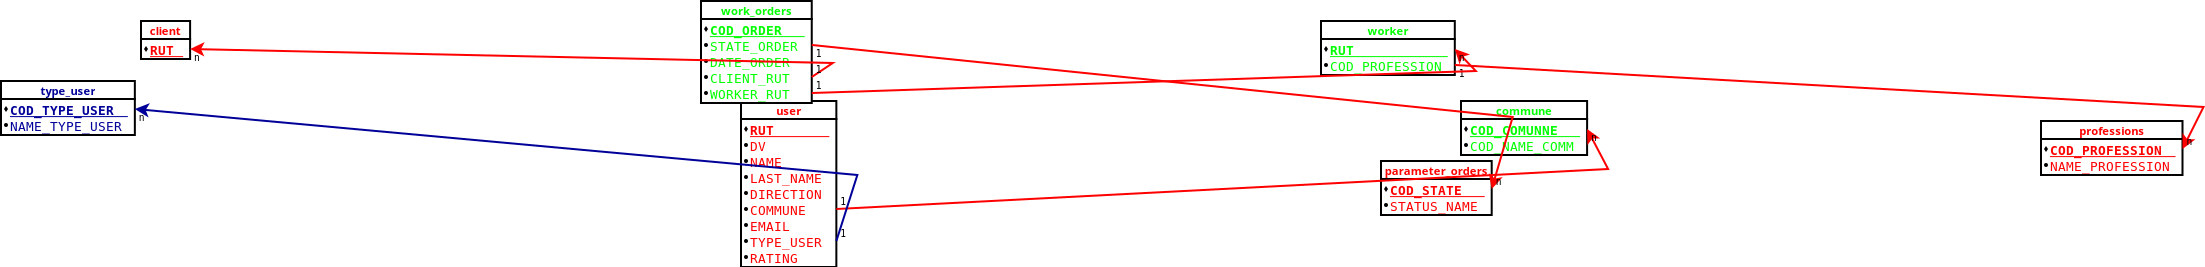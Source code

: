 <?xml version="1.0" encoding="UTF-8"?>
<dia:diagram xmlns:dia="http://www.lysator.liu.se/~alla/dia/">
   <dia:layer name="Background" visible="true" active="true">
      <dia:object type="Database - Table" version="0" id="1"><dia:attribute name="obj_pos">
                <dia:point val="19,2,30,1"/>
            </dia:attribute>
            <dia:attribute name="obj_bb">
                <dia:rectangle val="19,2,30,1;9.97,9.2"/>
            </dia:attribute>
            <dia:attribute name="meta">
                <dia:composite type="dict"/>
            </dia:attribute>
            <dia:attribute name="elem_corner">
                <dia:point val="19,2,30,1"/>
            </dia:attribute>
            <dia:attribute name="elem_width">
                <dia:real val="5.92"/>
            </dia:attribute>
            <dia:attribute name="elem_height">
                <dia:real val="3.5"/>
            </dia:attribute>
            <dia:attribute name="text_colour">
                <dia:color val="#FF0000"/>
            </dia:attribute>
            <dia:attribute name="line_colour">
                <dia:color val="#000000"/>
            </dia:attribute>
            <dia:attribute name="fill_colour">
                <dia:color val="#ffffff"/>
            </dia:attribute>
            <dia:attribute name="line_width">
                <dia:real val="0.1"/>
            </dia:attribute>
            <dia:attribute name="name">
                <dia:string>#client#</dia:string>
            </dia:attribute>
            <dia:attribute name="comment">
                <dia:string>##</dia:string>
            </dia:attribute>
            <dia:attribute name="visible_comment">
                <dia:boolean val="false"/>
            </dia:attribute>
            <dia:attribute name="tagging_comment">
                <dia:boolean val="false"/>
            </dia:attribute>
            <dia:attribute name="underline_primary_key">
                <dia:boolean val="true"/>
            </dia:attribute>
            <dia:attribute name="bold_primary_keys">
                <dia:boolean val="true"/>
            </dia:attribute>
            <dia:attribute name="normal_font">
                <dia:font family="monospace" style="0" name="Courier"/>
            </dia:attribute>
            <dia:attribute name="name_font">
                <dia:font family="sans" style="80" name="Helvetica-Bold"/>
            </dia:attribute>
            <dia:attribute name="comment_font">
                <dia:font family="sans" style="0" name="Helvetica"/>
            </dia:attribute>
            <dia:attribute name="normal_font_height">
                <dia:real val="0.8"/>
            </dia:attribute>
            <dia:attribute name="name_font_height">
                <dia:real val="0.7"/>
            </dia:attribute>
            <dia:attribute name="comment_font_height">
                <dia:real val="0.7"/>
            </dia:attribute>         <dia:attribute name="attributes"><dia:composite type="table_attribute">
                    <dia:attribute name="name">
                <dia:string>#RUT#</dia:string>
                </dia:attribute>
                <dia:attribute name="type">
                    <dia:string>##</dia:string>
                </dia:attribute>
                    <dia:attribute name="comment">
                <dia:string>##</dia:string>
                </dia:attribute><dia:attribute name="primary_key">
                    <dia:boolean val="true"/>
                </dia:attribute>
                <dia:attribute name="nullable">
                    <dia:boolean val="false"/>
                </dia:attribute>
                <dia:attribute name="unique">
                    <dia:boolean val="true"/>
                </dia:attribute>
                </dia:composite></dia:attribute>
      </dia:object>
      <dia:object type="Database - Table" version="0" id="2"><dia:attribute name="obj_pos">
                <dia:point val="85,6,3,4"/>
            </dia:attribute>
            <dia:attribute name="obj_bb">
                <dia:rectangle val="85,6,3,4;9.97,9.2"/>
            </dia:attribute>
            <dia:attribute name="meta">
                <dia:composite type="dict"/>
            </dia:attribute>
            <dia:attribute name="elem_corner">
                <dia:point val="85,6,3,4"/>
            </dia:attribute>
            <dia:attribute name="elem_width">
                <dia:real val="5.92"/>
            </dia:attribute>
            <dia:attribute name="elem_height">
                <dia:real val="3.5"/>
            </dia:attribute>
            <dia:attribute name="text_colour">
                <dia:color val="#00FF00"/>
            </dia:attribute>
            <dia:attribute name="line_colour">
                <dia:color val="#000000"/>
            </dia:attribute>
            <dia:attribute name="fill_colour">
                <dia:color val="#ffffff"/>
            </dia:attribute>
            <dia:attribute name="line_width">
                <dia:real val="0.1"/>
            </dia:attribute>
            <dia:attribute name="name">
                <dia:string>#commune#</dia:string>
            </dia:attribute>
            <dia:attribute name="comment">
                <dia:string>##</dia:string>
            </dia:attribute>
            <dia:attribute name="visible_comment">
                <dia:boolean val="false"/>
            </dia:attribute>
            <dia:attribute name="tagging_comment">
                <dia:boolean val="false"/>
            </dia:attribute>
            <dia:attribute name="underline_primary_key">
                <dia:boolean val="true"/>
            </dia:attribute>
            <dia:attribute name="bold_primary_keys">
                <dia:boolean val="true"/>
            </dia:attribute>
            <dia:attribute name="normal_font">
                <dia:font family="monospace" style="0" name="Courier"/>
            </dia:attribute>
            <dia:attribute name="name_font">
                <dia:font family="sans" style="80" name="Helvetica-Bold"/>
            </dia:attribute>
            <dia:attribute name="comment_font">
                <dia:font family="sans" style="0" name="Helvetica"/>
            </dia:attribute>
            <dia:attribute name="normal_font_height">
                <dia:real val="0.8"/>
            </dia:attribute>
            <dia:attribute name="name_font_height">
                <dia:real val="0.7"/>
            </dia:attribute>
            <dia:attribute name="comment_font_height">
                <dia:real val="0.7"/>
            </dia:attribute>         <dia:attribute name="attributes"><dia:composite type="table_attribute">
                    <dia:attribute name="name">
                <dia:string>#COD_COMUNNE#</dia:string>
                </dia:attribute>
                <dia:attribute name="type">
                    <dia:string>##</dia:string>
                </dia:attribute>
                    <dia:attribute name="comment">
                <dia:string>##</dia:string>
                </dia:attribute><dia:attribute name="primary_key">
                    <dia:boolean val="true"/>
                </dia:attribute>
                <dia:attribute name="nullable">
                    <dia:boolean val="false"/>
                </dia:attribute>
                <dia:attribute name="unique">
                    <dia:boolean val="true"/>
                </dia:attribute>
                </dia:composite><dia:composite type="table_attribute">
                    <dia:attribute name="name">
                <dia:string>#COD_NAME_COMM#</dia:string>
                </dia:attribute>
                <dia:attribute name="type">
                    <dia:string>##</dia:string>
                </dia:attribute>
                    <dia:attribute name="comment">
                <dia:string>##</dia:string>
                </dia:attribute><dia:attribute name="primary_key">
                    <dia:boolean val="false"/>
                </dia:attribute>
                <dia:attribute name="nullable">
                    <dia:boolean val="false"/>
                </dia:attribute>
                <dia:attribute name="unique">
                    <dia:boolean val="false"/>
                </dia:attribute>
                </dia:composite></dia:attribute>
      </dia:object>
      <dia:object type="Database - Table" version="0" id="3"><dia:attribute name="obj_pos">
                <dia:point val="81,9,63"/>
            </dia:attribute>
            <dia:attribute name="obj_bb">
                <dia:rectangle val="81,9,63;9.97,9.2"/>
            </dia:attribute>
            <dia:attribute name="meta">
                <dia:composite type="dict"/>
            </dia:attribute>
            <dia:attribute name="elem_corner">
                <dia:point val="81,9,63"/>
            </dia:attribute>
            <dia:attribute name="elem_width">
                <dia:real val="5.92"/>
            </dia:attribute>
            <dia:attribute name="elem_height">
                <dia:real val="3.5"/>
            </dia:attribute>
            <dia:attribute name="text_colour">
                <dia:color val="#FF0000"/>
            </dia:attribute>
            <dia:attribute name="line_colour">
                <dia:color val="#000000"/>
            </dia:attribute>
            <dia:attribute name="fill_colour">
                <dia:color val="#ffffff"/>
            </dia:attribute>
            <dia:attribute name="line_width">
                <dia:real val="0.1"/>
            </dia:attribute>
            <dia:attribute name="name">
                <dia:string>#parameter_orders#</dia:string>
            </dia:attribute>
            <dia:attribute name="comment">
                <dia:string>##</dia:string>
            </dia:attribute>
            <dia:attribute name="visible_comment">
                <dia:boolean val="false"/>
            </dia:attribute>
            <dia:attribute name="tagging_comment">
                <dia:boolean val="false"/>
            </dia:attribute>
            <dia:attribute name="underline_primary_key">
                <dia:boolean val="true"/>
            </dia:attribute>
            <dia:attribute name="bold_primary_keys">
                <dia:boolean val="true"/>
            </dia:attribute>
            <dia:attribute name="normal_font">
                <dia:font family="monospace" style="0" name="Courier"/>
            </dia:attribute>
            <dia:attribute name="name_font">
                <dia:font family="sans" style="80" name="Helvetica-Bold"/>
            </dia:attribute>
            <dia:attribute name="comment_font">
                <dia:font family="sans" style="0" name="Helvetica"/>
            </dia:attribute>
            <dia:attribute name="normal_font_height">
                <dia:real val="0.8"/>
            </dia:attribute>
            <dia:attribute name="name_font_height">
                <dia:real val="0.7"/>
            </dia:attribute>
            <dia:attribute name="comment_font_height">
                <dia:real val="0.7"/>
            </dia:attribute>         <dia:attribute name="attributes"><dia:composite type="table_attribute">
                    <dia:attribute name="name">
                <dia:string>#COD_STATE#</dia:string>
                </dia:attribute>
                <dia:attribute name="type">
                    <dia:string>##</dia:string>
                </dia:attribute>
                    <dia:attribute name="comment">
                <dia:string>##</dia:string>
                </dia:attribute><dia:attribute name="primary_key">
                    <dia:boolean val="true"/>
                </dia:attribute>
                <dia:attribute name="nullable">
                    <dia:boolean val="false"/>
                </dia:attribute>
                <dia:attribute name="unique">
                    <dia:boolean val="true"/>
                </dia:attribute>
                </dia:composite><dia:composite type="table_attribute">
                    <dia:attribute name="name">
                <dia:string>#STATUS_NAME#</dia:string>
                </dia:attribute>
                <dia:attribute name="type">
                    <dia:string>##</dia:string>
                </dia:attribute>
                    <dia:attribute name="comment">
                <dia:string>##</dia:string>
                </dia:attribute><dia:attribute name="primary_key">
                    <dia:boolean val="false"/>
                </dia:attribute>
                <dia:attribute name="nullable">
                    <dia:boolean val="false"/>
                </dia:attribute>
                <dia:attribute name="unique">
                    <dia:boolean val="false"/>
                </dia:attribute>
                </dia:composite></dia:attribute>
      </dia:object>
      <dia:object type="Database - Table" version="0" id="4"><dia:attribute name="obj_pos">
                <dia:point val="114,7,29,2"/>
            </dia:attribute>
            <dia:attribute name="obj_bb">
                <dia:rectangle val="114,7,29,2;9.97,9.2"/>
            </dia:attribute>
            <dia:attribute name="meta">
                <dia:composite type="dict"/>
            </dia:attribute>
            <dia:attribute name="elem_corner">
                <dia:point val="114,7,29,2"/>
            </dia:attribute>
            <dia:attribute name="elem_width">
                <dia:real val="5.92"/>
            </dia:attribute>
            <dia:attribute name="elem_height">
                <dia:real val="3.5"/>
            </dia:attribute>
            <dia:attribute name="text_colour">
                <dia:color val="#FF0000"/>
            </dia:attribute>
            <dia:attribute name="line_colour">
                <dia:color val="#000000"/>
            </dia:attribute>
            <dia:attribute name="fill_colour">
                <dia:color val="#ffffff"/>
            </dia:attribute>
            <dia:attribute name="line_width">
                <dia:real val="0.1"/>
            </dia:attribute>
            <dia:attribute name="name">
                <dia:string>#professions#</dia:string>
            </dia:attribute>
            <dia:attribute name="comment">
                <dia:string>##</dia:string>
            </dia:attribute>
            <dia:attribute name="visible_comment">
                <dia:boolean val="false"/>
            </dia:attribute>
            <dia:attribute name="tagging_comment">
                <dia:boolean val="false"/>
            </dia:attribute>
            <dia:attribute name="underline_primary_key">
                <dia:boolean val="true"/>
            </dia:attribute>
            <dia:attribute name="bold_primary_keys">
                <dia:boolean val="true"/>
            </dia:attribute>
            <dia:attribute name="normal_font">
                <dia:font family="monospace" style="0" name="Courier"/>
            </dia:attribute>
            <dia:attribute name="name_font">
                <dia:font family="sans" style="80" name="Helvetica-Bold"/>
            </dia:attribute>
            <dia:attribute name="comment_font">
                <dia:font family="sans" style="0" name="Helvetica"/>
            </dia:attribute>
            <dia:attribute name="normal_font_height">
                <dia:real val="0.8"/>
            </dia:attribute>
            <dia:attribute name="name_font_height">
                <dia:real val="0.7"/>
            </dia:attribute>
            <dia:attribute name="comment_font_height">
                <dia:real val="0.7"/>
            </dia:attribute>         <dia:attribute name="attributes"><dia:composite type="table_attribute">
                    <dia:attribute name="name">
                <dia:string>#COD_PROFESSION#</dia:string>
                </dia:attribute>
                <dia:attribute name="type">
                    <dia:string>##</dia:string>
                </dia:attribute>
                    <dia:attribute name="comment">
                <dia:string>##</dia:string>
                </dia:attribute><dia:attribute name="primary_key">
                    <dia:boolean val="true"/>
                </dia:attribute>
                <dia:attribute name="nullable">
                    <dia:boolean val="false"/>
                </dia:attribute>
                <dia:attribute name="unique">
                    <dia:boolean val="true"/>
                </dia:attribute>
                </dia:composite><dia:composite type="table_attribute">
                    <dia:attribute name="name">
                <dia:string>#NAME_PROFESSION#</dia:string>
                </dia:attribute>
                <dia:attribute name="type">
                    <dia:string>##</dia:string>
                </dia:attribute>
                    <dia:attribute name="comment">
                <dia:string>##</dia:string>
                </dia:attribute><dia:attribute name="primary_key">
                    <dia:boolean val="false"/>
                </dia:attribute>
                <dia:attribute name="nullable">
                    <dia:boolean val="false"/>
                </dia:attribute>
                <dia:attribute name="unique">
                    <dia:boolean val="false"/>
                </dia:attribute>
                </dia:composite></dia:attribute>
      </dia:object>
      <dia:object type="Database - Table" version="0" id="5"><dia:attribute name="obj_pos">
                <dia:point val="12,5,3,2"/>
            </dia:attribute>
            <dia:attribute name="obj_bb">
                <dia:rectangle val="12,5,3,2;9.97,9.2"/>
            </dia:attribute>
            <dia:attribute name="meta">
                <dia:composite type="dict"/>
            </dia:attribute>
            <dia:attribute name="elem_corner">
                <dia:point val="12,5,3,2"/>
            </dia:attribute>
            <dia:attribute name="elem_width">
                <dia:real val="5.92"/>
            </dia:attribute>
            <dia:attribute name="elem_height">
                <dia:real val="3.5"/>
            </dia:attribute>
            <dia:attribute name="text_colour">
                <dia:color val="#000099"/>
            </dia:attribute>
            <dia:attribute name="line_colour">
                <dia:color val="#000000"/>
            </dia:attribute>
            <dia:attribute name="fill_colour">
                <dia:color val="#ffffff"/>
            </dia:attribute>
            <dia:attribute name="line_width">
                <dia:real val="0.1"/>
            </dia:attribute>
            <dia:attribute name="name">
                <dia:string>#type_user#</dia:string>
            </dia:attribute>
            <dia:attribute name="comment">
                <dia:string>##</dia:string>
            </dia:attribute>
            <dia:attribute name="visible_comment">
                <dia:boolean val="false"/>
            </dia:attribute>
            <dia:attribute name="tagging_comment">
                <dia:boolean val="false"/>
            </dia:attribute>
            <dia:attribute name="underline_primary_key">
                <dia:boolean val="true"/>
            </dia:attribute>
            <dia:attribute name="bold_primary_keys">
                <dia:boolean val="true"/>
            </dia:attribute>
            <dia:attribute name="normal_font">
                <dia:font family="monospace" style="0" name="Courier"/>
            </dia:attribute>
            <dia:attribute name="name_font">
                <dia:font family="sans" style="80" name="Helvetica-Bold"/>
            </dia:attribute>
            <dia:attribute name="comment_font">
                <dia:font family="sans" style="0" name="Helvetica"/>
            </dia:attribute>
            <dia:attribute name="normal_font_height">
                <dia:real val="0.8"/>
            </dia:attribute>
            <dia:attribute name="name_font_height">
                <dia:real val="0.7"/>
            </dia:attribute>
            <dia:attribute name="comment_font_height">
                <dia:real val="0.7"/>
            </dia:attribute>         <dia:attribute name="attributes"><dia:composite type="table_attribute">
                    <dia:attribute name="name">
                <dia:string>#COD_TYPE_USER#</dia:string>
                </dia:attribute>
                <dia:attribute name="type">
                    <dia:string>##</dia:string>
                </dia:attribute>
                    <dia:attribute name="comment">
                <dia:string>##</dia:string>
                </dia:attribute><dia:attribute name="primary_key">
                    <dia:boolean val="true"/>
                </dia:attribute>
                <dia:attribute name="nullable">
                    <dia:boolean val="false"/>
                </dia:attribute>
                <dia:attribute name="unique">
                    <dia:boolean val="true"/>
                </dia:attribute>
                </dia:composite><dia:composite type="table_attribute">
                    <dia:attribute name="name">
                <dia:string>#NAME_TYPE_USER#</dia:string>
                </dia:attribute>
                <dia:attribute name="type">
                    <dia:string>##</dia:string>
                </dia:attribute>
                    <dia:attribute name="comment">
                <dia:string>##</dia:string>
                </dia:attribute><dia:attribute name="primary_key">
                    <dia:boolean val="false"/>
                </dia:attribute>
                <dia:attribute name="nullable">
                    <dia:boolean val="false"/>
                </dia:attribute>
                <dia:attribute name="unique">
                    <dia:boolean val="false"/>
                </dia:attribute>
                </dia:composite></dia:attribute>
      </dia:object>
      <dia:object type="Database - Table" version="0" id="6"><dia:attribute name="obj_pos">
                <dia:point val="49,6,3,1"/>
            </dia:attribute>
            <dia:attribute name="obj_bb">
                <dia:rectangle val="49,6,3,1;9.97,9.2"/>
            </dia:attribute>
            <dia:attribute name="meta">
                <dia:composite type="dict"/>
            </dia:attribute>
            <dia:attribute name="elem_corner">
                <dia:point val="49,6,3,1"/>
            </dia:attribute>
            <dia:attribute name="elem_width">
                <dia:real val="5.92"/>
            </dia:attribute>
            <dia:attribute name="elem_height">
                <dia:real val="3.5"/>
            </dia:attribute>
            <dia:attribute name="text_colour">
                <dia:color val="#FF0000"/>
            </dia:attribute>
            <dia:attribute name="line_colour">
                <dia:color val="#000000"/>
            </dia:attribute>
            <dia:attribute name="fill_colour">
                <dia:color val="#ffffff"/>
            </dia:attribute>
            <dia:attribute name="line_width">
                <dia:real val="0.1"/>
            </dia:attribute>
            <dia:attribute name="name">
                <dia:string>#user#</dia:string>
            </dia:attribute>
            <dia:attribute name="comment">
                <dia:string>##</dia:string>
            </dia:attribute>
            <dia:attribute name="visible_comment">
                <dia:boolean val="false"/>
            </dia:attribute>
            <dia:attribute name="tagging_comment">
                <dia:boolean val="false"/>
            </dia:attribute>
            <dia:attribute name="underline_primary_key">
                <dia:boolean val="true"/>
            </dia:attribute>
            <dia:attribute name="bold_primary_keys">
                <dia:boolean val="true"/>
            </dia:attribute>
            <dia:attribute name="normal_font">
                <dia:font family="monospace" style="0" name="Courier"/>
            </dia:attribute>
            <dia:attribute name="name_font">
                <dia:font family="sans" style="80" name="Helvetica-Bold"/>
            </dia:attribute>
            <dia:attribute name="comment_font">
                <dia:font family="sans" style="0" name="Helvetica"/>
            </dia:attribute>
            <dia:attribute name="normal_font_height">
                <dia:real val="0.8"/>
            </dia:attribute>
            <dia:attribute name="name_font_height">
                <dia:real val="0.7"/>
            </dia:attribute>
            <dia:attribute name="comment_font_height">
                <dia:real val="0.7"/>
            </dia:attribute>         <dia:attribute name="attributes"><dia:composite type="table_attribute">
                    <dia:attribute name="name">
                <dia:string>#RUT#</dia:string>
                </dia:attribute>
                <dia:attribute name="type">
                    <dia:string>##</dia:string>
                </dia:attribute>
                    <dia:attribute name="comment">
                <dia:string>##</dia:string>
                </dia:attribute><dia:attribute name="primary_key">
                    <dia:boolean val="true"/>
                </dia:attribute>
                <dia:attribute name="nullable">
                    <dia:boolean val="false"/>
                </dia:attribute>
                <dia:attribute name="unique">
                    <dia:boolean val="true"/>
                </dia:attribute>
                </dia:composite><dia:composite type="table_attribute">
                    <dia:attribute name="name">
                <dia:string>#DV#</dia:string>
                </dia:attribute>
                <dia:attribute name="type">
                    <dia:string>##</dia:string>
                </dia:attribute>
                    <dia:attribute name="comment">
                <dia:string>##</dia:string>
                </dia:attribute><dia:attribute name="primary_key">
                    <dia:boolean val="false"/>
                </dia:attribute>
                <dia:attribute name="nullable">
                    <dia:boolean val="false"/>
                </dia:attribute>
                <dia:attribute name="unique">
                    <dia:boolean val="false"/>
                </dia:attribute>
                </dia:composite><dia:composite type="table_attribute">
                    <dia:attribute name="name">
                <dia:string>#NAME#</dia:string>
                </dia:attribute>
                <dia:attribute name="type">
                    <dia:string>##</dia:string>
                </dia:attribute>
                    <dia:attribute name="comment">
                <dia:string>##</dia:string>
                </dia:attribute><dia:attribute name="primary_key">
                    <dia:boolean val="false"/>
                </dia:attribute>
                <dia:attribute name="nullable">
                    <dia:boolean val="false"/>
                </dia:attribute>
                <dia:attribute name="unique">
                    <dia:boolean val="false"/>
                </dia:attribute>
                </dia:composite><dia:composite type="table_attribute">
                    <dia:attribute name="name">
                <dia:string>#LAST_NAME#</dia:string>
                </dia:attribute>
                <dia:attribute name="type">
                    <dia:string>##</dia:string>
                </dia:attribute>
                    <dia:attribute name="comment">
                <dia:string>##</dia:string>
                </dia:attribute><dia:attribute name="primary_key">
                    <dia:boolean val="false"/>
                </dia:attribute>
                <dia:attribute name="nullable">
                    <dia:boolean val="false"/>
                </dia:attribute>
                <dia:attribute name="unique">
                    <dia:boolean val="false"/>
                </dia:attribute>
                </dia:composite><dia:composite type="table_attribute">
                    <dia:attribute name="name">
                <dia:string>#DIRECTION#</dia:string>
                </dia:attribute>
                <dia:attribute name="type">
                    <dia:string>##</dia:string>
                </dia:attribute>
                    <dia:attribute name="comment">
                <dia:string>##</dia:string>
                </dia:attribute><dia:attribute name="primary_key">
                    <dia:boolean val="false"/>
                </dia:attribute>
                <dia:attribute name="nullable">
                    <dia:boolean val="false"/>
                </dia:attribute>
                <dia:attribute name="unique">
                    <dia:boolean val="false"/>
                </dia:attribute>
                </dia:composite><dia:composite type="table_attribute">
                    <dia:attribute name="name">
                <dia:string>#COMMUNE#</dia:string>
                </dia:attribute>
                <dia:attribute name="type">
                    <dia:string>##</dia:string>
                </dia:attribute>
                    <dia:attribute name="comment">
                <dia:string>##</dia:string>
                </dia:attribute><dia:attribute name="primary_key">
                    <dia:boolean val="false"/>
                </dia:attribute>
                <dia:attribute name="nullable">
                    <dia:boolean val="false"/>
                </dia:attribute>
                <dia:attribute name="unique">
                    <dia:boolean val="false"/>
                </dia:attribute>
                </dia:composite><dia:composite type="table_attribute">
                    <dia:attribute name="name">
                <dia:string>#EMAIL#</dia:string>
                </dia:attribute>
                <dia:attribute name="type">
                    <dia:string>##</dia:string>
                </dia:attribute>
                    <dia:attribute name="comment">
                <dia:string>##</dia:string>
                </dia:attribute><dia:attribute name="primary_key">
                    <dia:boolean val="false"/>
                </dia:attribute>
                <dia:attribute name="nullable">
                    <dia:boolean val="false"/>
                </dia:attribute>
                <dia:attribute name="unique">
                    <dia:boolean val="false"/>
                </dia:attribute>
                </dia:composite><dia:composite type="table_attribute">
                    <dia:attribute name="name">
                <dia:string>#TYPE_USER#</dia:string>
                </dia:attribute>
                <dia:attribute name="type">
                    <dia:string>##</dia:string>
                </dia:attribute>
                    <dia:attribute name="comment">
                <dia:string>##</dia:string>
                </dia:attribute><dia:attribute name="primary_key">
                    <dia:boolean val="false"/>
                </dia:attribute>
                <dia:attribute name="nullable">
                    <dia:boolean val="false"/>
                </dia:attribute>
                <dia:attribute name="unique">
                    <dia:boolean val="false"/>
                </dia:attribute>
                </dia:composite><dia:composite type="table_attribute">
                    <dia:attribute name="name">
                <dia:string>#RATING#</dia:string>
                </dia:attribute>
                <dia:attribute name="type">
                    <dia:string>##</dia:string>
                </dia:attribute>
                    <dia:attribute name="comment">
                <dia:string>##</dia:string>
                </dia:attribute><dia:attribute name="primary_key">
                    <dia:boolean val="false"/>
                </dia:attribute>
                <dia:attribute name="nullable">
                    <dia:boolean val="false"/>
                </dia:attribute>
                <dia:attribute name="unique">
                    <dia:boolean val="false"/>
                </dia:attribute>
                </dia:composite></dia:attribute>
      </dia:object>
      <dia:object type="Database - Table" version="0" id="7"><dia:attribute name="obj_pos">
                <dia:point val="78,2,29"/>
            </dia:attribute>
            <dia:attribute name="obj_bb">
                <dia:rectangle val="78,2,29;9.97,9.2"/>
            </dia:attribute>
            <dia:attribute name="meta">
                <dia:composite type="dict"/>
            </dia:attribute>
            <dia:attribute name="elem_corner">
                <dia:point val="78,2,29"/>
            </dia:attribute>
            <dia:attribute name="elem_width">
                <dia:real val="5.92"/>
            </dia:attribute>
            <dia:attribute name="elem_height">
                <dia:real val="3.5"/>
            </dia:attribute>
            <dia:attribute name="text_colour">
                <dia:color val="#00FF00"/>
            </dia:attribute>
            <dia:attribute name="line_colour">
                <dia:color val="#000000"/>
            </dia:attribute>
            <dia:attribute name="fill_colour">
                <dia:color val="#ffffff"/>
            </dia:attribute>
            <dia:attribute name="line_width">
                <dia:real val="0.1"/>
            </dia:attribute>
            <dia:attribute name="name">
                <dia:string>#worker#</dia:string>
            </dia:attribute>
            <dia:attribute name="comment">
                <dia:string>##</dia:string>
            </dia:attribute>
            <dia:attribute name="visible_comment">
                <dia:boolean val="false"/>
            </dia:attribute>
            <dia:attribute name="tagging_comment">
                <dia:boolean val="false"/>
            </dia:attribute>
            <dia:attribute name="underline_primary_key">
                <dia:boolean val="true"/>
            </dia:attribute>
            <dia:attribute name="bold_primary_keys">
                <dia:boolean val="true"/>
            </dia:attribute>
            <dia:attribute name="normal_font">
                <dia:font family="monospace" style="0" name="Courier"/>
            </dia:attribute>
            <dia:attribute name="name_font">
                <dia:font family="sans" style="80" name="Helvetica-Bold"/>
            </dia:attribute>
            <dia:attribute name="comment_font">
                <dia:font family="sans" style="0" name="Helvetica"/>
            </dia:attribute>
            <dia:attribute name="normal_font_height">
                <dia:real val="0.8"/>
            </dia:attribute>
            <dia:attribute name="name_font_height">
                <dia:real val="0.7"/>
            </dia:attribute>
            <dia:attribute name="comment_font_height">
                <dia:real val="0.7"/>
            </dia:attribute>         <dia:attribute name="attributes"><dia:composite type="table_attribute">
                    <dia:attribute name="name">
                <dia:string>#RUT#</dia:string>
                </dia:attribute>
                <dia:attribute name="type">
                    <dia:string>##</dia:string>
                </dia:attribute>
                    <dia:attribute name="comment">
                <dia:string>##</dia:string>
                </dia:attribute><dia:attribute name="primary_key">
                    <dia:boolean val="true"/>
                </dia:attribute>
                <dia:attribute name="nullable">
                    <dia:boolean val="false"/>
                </dia:attribute>
                <dia:attribute name="unique">
                    <dia:boolean val="true"/>
                </dia:attribute>
                </dia:composite><dia:composite type="table_attribute">
                    <dia:attribute name="name">
                <dia:string>#COD_PROFESSION#</dia:string>
                </dia:attribute>
                <dia:attribute name="type">
                    <dia:string>##</dia:string>
                </dia:attribute>
                    <dia:attribute name="comment">
                <dia:string>##</dia:string>
                </dia:attribute><dia:attribute name="primary_key">
                    <dia:boolean val="false"/>
                </dia:attribute>
                <dia:attribute name="nullable">
                    <dia:boolean val="false"/>
                </dia:attribute>
                <dia:attribute name="unique">
                    <dia:boolean val="false"/>
                </dia:attribute>
                </dia:composite></dia:attribute>
      </dia:object>
      <dia:object type="Database - Table" version="0" id="8"><dia:attribute name="obj_pos">
                <dia:point val="47,1,44,6"/>
            </dia:attribute>
            <dia:attribute name="obj_bb">
                <dia:rectangle val="47,1,44,6;9.97,9.2"/>
            </dia:attribute>
            <dia:attribute name="meta">
                <dia:composite type="dict"/>
            </dia:attribute>
            <dia:attribute name="elem_corner">
                <dia:point val="47,1,44,6"/>
            </dia:attribute>
            <dia:attribute name="elem_width">
                <dia:real val="5.92"/>
            </dia:attribute>
            <dia:attribute name="elem_height">
                <dia:real val="3.5"/>
            </dia:attribute>
            <dia:attribute name="text_colour">
                <dia:color val="#00FF00"/>
            </dia:attribute>
            <dia:attribute name="line_colour">
                <dia:color val="#000000"/>
            </dia:attribute>
            <dia:attribute name="fill_colour">
                <dia:color val="#ffffff"/>
            </dia:attribute>
            <dia:attribute name="line_width">
                <dia:real val="0.1"/>
            </dia:attribute>
            <dia:attribute name="name">
                <dia:string>#work_orders#</dia:string>
            </dia:attribute>
            <dia:attribute name="comment">
                <dia:string>##</dia:string>
            </dia:attribute>
            <dia:attribute name="visible_comment">
                <dia:boolean val="false"/>
            </dia:attribute>
            <dia:attribute name="tagging_comment">
                <dia:boolean val="false"/>
            </dia:attribute>
            <dia:attribute name="underline_primary_key">
                <dia:boolean val="true"/>
            </dia:attribute>
            <dia:attribute name="bold_primary_keys">
                <dia:boolean val="true"/>
            </dia:attribute>
            <dia:attribute name="normal_font">
                <dia:font family="monospace" style="0" name="Courier"/>
            </dia:attribute>
            <dia:attribute name="name_font">
                <dia:font family="sans" style="80" name="Helvetica-Bold"/>
            </dia:attribute>
            <dia:attribute name="comment_font">
                <dia:font family="sans" style="0" name="Helvetica"/>
            </dia:attribute>
            <dia:attribute name="normal_font_height">
                <dia:real val="0.8"/>
            </dia:attribute>
            <dia:attribute name="name_font_height">
                <dia:real val="0.7"/>
            </dia:attribute>
            <dia:attribute name="comment_font_height">
                <dia:real val="0.7"/>
            </dia:attribute>         <dia:attribute name="attributes"><dia:composite type="table_attribute">
                    <dia:attribute name="name">
                <dia:string>#COD_ORDER#</dia:string>
                </dia:attribute>
                <dia:attribute name="type">
                    <dia:string>##</dia:string>
                </dia:attribute>
                    <dia:attribute name="comment">
                <dia:string>##</dia:string>
                </dia:attribute><dia:attribute name="primary_key">
                    <dia:boolean val="true"/>
                </dia:attribute>
                <dia:attribute name="nullable">
                    <dia:boolean val="false"/>
                </dia:attribute>
                <dia:attribute name="unique">
                    <dia:boolean val="true"/>
                </dia:attribute>
                </dia:composite><dia:composite type="table_attribute">
                    <dia:attribute name="name">
                <dia:string>#STATE_ORDER#</dia:string>
                </dia:attribute>
                <dia:attribute name="type">
                    <dia:string>##</dia:string>
                </dia:attribute>
                    <dia:attribute name="comment">
                <dia:string>##</dia:string>
                </dia:attribute><dia:attribute name="primary_key">
                    <dia:boolean val="false"/>
                </dia:attribute>
                <dia:attribute name="nullable">
                    <dia:boolean val="false"/>
                </dia:attribute>
                <dia:attribute name="unique">
                    <dia:boolean val="false"/>
                </dia:attribute>
                </dia:composite><dia:composite type="table_attribute">
                    <dia:attribute name="name">
                <dia:string>#DATE_ORDER#</dia:string>
                </dia:attribute>
                <dia:attribute name="type">
                    <dia:string>##</dia:string>
                </dia:attribute>
                    <dia:attribute name="comment">
                <dia:string>##</dia:string>
                </dia:attribute><dia:attribute name="primary_key">
                    <dia:boolean val="false"/>
                </dia:attribute>
                <dia:attribute name="nullable">
                    <dia:boolean val="false"/>
                </dia:attribute>
                <dia:attribute name="unique">
                    <dia:boolean val="false"/>
                </dia:attribute>
                </dia:composite><dia:composite type="table_attribute">
                    <dia:attribute name="name">
                <dia:string>#CLIENT_RUT#</dia:string>
                </dia:attribute>
                <dia:attribute name="type">
                    <dia:string>##</dia:string>
                </dia:attribute>
                    <dia:attribute name="comment">
                <dia:string>##</dia:string>
                </dia:attribute><dia:attribute name="primary_key">
                    <dia:boolean val="false"/>
                </dia:attribute>
                <dia:attribute name="nullable">
                    <dia:boolean val="false"/>
                </dia:attribute>
                <dia:attribute name="unique">
                    <dia:boolean val="false"/>
                </dia:attribute>
                </dia:composite><dia:composite type="table_attribute">
                    <dia:attribute name="name">
                <dia:string>#WORKER_RUT#</dia:string>
                </dia:attribute>
                <dia:attribute name="type">
                    <dia:string>##</dia:string>
                </dia:attribute>
                    <dia:attribute name="comment">
                <dia:string>##</dia:string>
                </dia:attribute><dia:attribute name="primary_key">
                    <dia:boolean val="false"/>
                </dia:attribute>
                <dia:attribute name="nullable">
                    <dia:boolean val="false"/>
                </dia:attribute>
                <dia:attribute name="unique">
                    <dia:boolean val="false"/>
                </dia:attribute>
                </dia:composite></dia:attribute>
      </dia:object>
<dia:object type="Database - Reference" version="0" id="10">
            <dia:attribute name="obj_pos">
                <dia:point val="3.27,18.92"/>
            </dia:attribute>
            <dia:attribute name="obj_bb">
                <dia:rectangle val="2.27,8.717;17.768,18.92"/>
            </dia:attribute>
            <dia:attribute name="meta">
                <dia:composite type="dict"/>
            </dia:attribute>
            <dia:attribute name="orth_points">
                <dia:point val="3.27,18.92"/>
                <dia:point val="2.27,18.92"/>
                <dia:point val="2.27,14.129"/>
                <dia:point val="17.768,14.129"/>
                <dia:point val="17.768,9.338"/>
                <dia:point val="16.768,9.338"/>
            </dia:attribute>
            <dia:attribute name="orth_orient">
                <dia:enum val="0"/>
                <dia:enum val="1"/>
                <dia:enum val="0"/>
                <dia:enum val="1"/>
                <dia:enum val="0"/>
            </dia:attribute>
            <dia:attribute name="orth_autoroute">
                <dia:boolean val="true"/>
            </dia:attribute>
            <dia:attribute name="text_colour">
                <dia:color val="#000000"/>
            </dia:attribute>
            <dia:attribute name="line_colour">
                <dia:color val="#FF0000"/>
            </dia:attribute>
            <dia:attribute name="line_width">
                <dia:real val="0.1"/>
            </dia:attribute>
            <dia:attribute name="line_style">
                <dia:enum val="0"/>
                <dia:real val="1"/>
            </dia:attribute>
            <dia:attribute name="corner_radius">
                <dia:real val="0"/>
            </dia:attribute>
            <dia:attribute name="end_arrow">
                <dia:enum val="22"/>
            </dia:attribute>
            <dia:attribute name="end_arrow_length">
                <dia:real val="0.5"/>
            </dia:attribute>
            <dia:attribute name="end_arrow_width">
                <dia:real val="0.5"/>
            </dia:attribute>
            <dia:attribute name="start_point_desc">
                <dia:string>#1#</dia:string>
            </dia:attribute>
            <dia:attribute name="end_point_desc">
                <dia:string>#n#</dia:string>
            </dia:attribute>
            <dia:attribute name="normal_font">
                <dia:font family="monospace" style="0" name="Courier"/>
            </dia:attribute>
            <dia:attribute name="normal_font_height">
                <dia:real val="0.6"/>
            </dia:attribute>
            <dia:connections>
                <dia:connection handle="0" to="6" connection="23"/>
                <dia:connection handle="1" to="2" connection="13"/>
            </dia:connections>
            </dia:object><dia:object type="Database - Reference" version="0" id="11">
            <dia:attribute name="obj_pos">
                <dia:point val="3.27,18.92"/>
            </dia:attribute>
            <dia:attribute name="obj_bb">
                <dia:rectangle val="2.27,8.717;17.768,18.92"/>
            </dia:attribute>
            <dia:attribute name="meta">
                <dia:composite type="dict"/>
            </dia:attribute>
            <dia:attribute name="orth_points">
                <dia:point val="3.27,18.92"/>
                <dia:point val="2.27,18.92"/>
                <dia:point val="2.27,14.129"/>
                <dia:point val="17.768,14.129"/>
                <dia:point val="17.768,9.338"/>
                <dia:point val="16.768,9.338"/>
            </dia:attribute>
            <dia:attribute name="orth_orient">
                <dia:enum val="0"/>
                <dia:enum val="1"/>
                <dia:enum val="0"/>
                <dia:enum val="1"/>
                <dia:enum val="0"/>
            </dia:attribute>
            <dia:attribute name="orth_autoroute">
                <dia:boolean val="true"/>
            </dia:attribute>
            <dia:attribute name="text_colour">
                <dia:color val="#000000"/>
            </dia:attribute>
            <dia:attribute name="line_colour">
                <dia:color val="#000099"/>
            </dia:attribute>
            <dia:attribute name="line_width">
                <dia:real val="0.1"/>
            </dia:attribute>
            <dia:attribute name="line_style">
                <dia:enum val="0"/>
                <dia:real val="1"/>
            </dia:attribute>
            <dia:attribute name="corner_radius">
                <dia:real val="0"/>
            </dia:attribute>
            <dia:attribute name="end_arrow">
                <dia:enum val="22"/>
            </dia:attribute>
            <dia:attribute name="end_arrow_length">
                <dia:real val="0.5"/>
            </dia:attribute>
            <dia:attribute name="end_arrow_width">
                <dia:real val="0.5"/>
            </dia:attribute>
            <dia:attribute name="start_point_desc">
                <dia:string>#1#</dia:string>
            </dia:attribute>
            <dia:attribute name="end_point_desc">
                <dia:string>#n#</dia:string>
            </dia:attribute>
            <dia:attribute name="normal_font">
                <dia:font family="monospace" style="0" name="Courier"/>
            </dia:attribute>
            <dia:attribute name="normal_font_height">
                <dia:real val="0.6"/>
            </dia:attribute>
            <dia:connections>
                <dia:connection handle="0" to="6" connection="27"/>
                <dia:connection handle="1" to="5" connection="13"/>
            </dia:connections>
            </dia:object><dia:object type="Database - Reference" version="0" id="12">
            <dia:attribute name="obj_pos">
                <dia:point val="3.27,18.92"/>
            </dia:attribute>
            <dia:attribute name="obj_bb">
                <dia:rectangle val="2.27,8.717;17.768,18.92"/>
            </dia:attribute>
            <dia:attribute name="meta">
                <dia:composite type="dict"/>
            </dia:attribute>
            <dia:attribute name="orth_points">
                <dia:point val="3.27,18.92"/>
                <dia:point val="2.27,18.92"/>
                <dia:point val="2.27,14.129"/>
                <dia:point val="17.768,14.129"/>
                <dia:point val="17.768,9.338"/>
                <dia:point val="16.768,9.338"/>
            </dia:attribute>
            <dia:attribute name="orth_orient">
                <dia:enum val="0"/>
                <dia:enum val="1"/>
                <dia:enum val="0"/>
                <dia:enum val="1"/>
                <dia:enum val="0"/>
            </dia:attribute>
            <dia:attribute name="orth_autoroute">
                <dia:boolean val="true"/>
            </dia:attribute>
            <dia:attribute name="text_colour">
                <dia:color val="#000000"/>
            </dia:attribute>
            <dia:attribute name="line_colour">
                <dia:color val="#FF0000"/>
            </dia:attribute>
            <dia:attribute name="line_width">
                <dia:real val="0.1"/>
            </dia:attribute>
            <dia:attribute name="line_style">
                <dia:enum val="0"/>
                <dia:real val="1"/>
            </dia:attribute>
            <dia:attribute name="corner_radius">
                <dia:real val="0"/>
            </dia:attribute>
            <dia:attribute name="end_arrow">
                <dia:enum val="22"/>
            </dia:attribute>
            <dia:attribute name="end_arrow_length">
                <dia:real val="0.5"/>
            </dia:attribute>
            <dia:attribute name="end_arrow_width">
                <dia:real val="0.5"/>
            </dia:attribute>
            <dia:attribute name="start_point_desc">
                <dia:string>#1#</dia:string>
            </dia:attribute>
            <dia:attribute name="end_point_desc">
                <dia:string>#n#</dia:string>
            </dia:attribute>
            <dia:attribute name="normal_font">
                <dia:font family="monospace" style="0" name="Courier"/>
            </dia:attribute>
            <dia:attribute name="normal_font_height">
                <dia:real val="0.6"/>
            </dia:attribute>
            <dia:connections>
                <dia:connection handle="0" to="7" connection="15"/>
                <dia:connection handle="1" to="4" connection="13"/>
            </dia:connections>
            </dia:object><dia:object type="Database - Reference" version="0" id="14">
            <dia:attribute name="obj_pos">
                <dia:point val="3.27,18.92"/>
            </dia:attribute>
            <dia:attribute name="obj_bb">
                <dia:rectangle val="2.27,8.717;17.768,18.92"/>
            </dia:attribute>
            <dia:attribute name="meta">
                <dia:composite type="dict"/>
            </dia:attribute>
            <dia:attribute name="orth_points">
                <dia:point val="3.27,18.92"/>
                <dia:point val="2.27,18.92"/>
                <dia:point val="2.27,14.129"/>
                <dia:point val="17.768,14.129"/>
                <dia:point val="17.768,9.338"/>
                <dia:point val="16.768,9.338"/>
            </dia:attribute>
            <dia:attribute name="orth_orient">
                <dia:enum val="0"/>
                <dia:enum val="1"/>
                <dia:enum val="0"/>
                <dia:enum val="1"/>
                <dia:enum val="0"/>
            </dia:attribute>
            <dia:attribute name="orth_autoroute">
                <dia:boolean val="true"/>
            </dia:attribute>
            <dia:attribute name="text_colour">
                <dia:color val="#000000"/>
            </dia:attribute>
            <dia:attribute name="line_colour">
                <dia:color val="#FF0000"/>
            </dia:attribute>
            <dia:attribute name="line_width">
                <dia:real val="0.1"/>
            </dia:attribute>
            <dia:attribute name="line_style">
                <dia:enum val="0"/>
                <dia:real val="1"/>
            </dia:attribute>
            <dia:attribute name="corner_radius">
                <dia:real val="0"/>
            </dia:attribute>
            <dia:attribute name="end_arrow">
                <dia:enum val="22"/>
            </dia:attribute>
            <dia:attribute name="end_arrow_length">
                <dia:real val="0.5"/>
            </dia:attribute>
            <dia:attribute name="end_arrow_width">
                <dia:real val="0.5"/>
            </dia:attribute>
            <dia:attribute name="start_point_desc">
                <dia:string>#1#</dia:string>
            </dia:attribute>
            <dia:attribute name="end_point_desc">
                <dia:string>#n#</dia:string>
            </dia:attribute>
            <dia:attribute name="normal_font">
                <dia:font family="monospace" style="0" name="Courier"/>
            </dia:attribute>
            <dia:attribute name="normal_font_height">
                <dia:real val="0.6"/>
            </dia:attribute>
            <dia:connections>
                <dia:connection handle="0" to="8" connection="19"/>
                <dia:connection handle="1" to="1" connection="13"/>
            </dia:connections>
            </dia:object><dia:object type="Database - Reference" version="0" id="15">
            <dia:attribute name="obj_pos">
                <dia:point val="3.27,18.92"/>
            </dia:attribute>
            <dia:attribute name="obj_bb">
                <dia:rectangle val="2.27,8.717;17.768,18.92"/>
            </dia:attribute>
            <dia:attribute name="meta">
                <dia:composite type="dict"/>
            </dia:attribute>
            <dia:attribute name="orth_points">
                <dia:point val="3.27,18.92"/>
                <dia:point val="2.27,18.92"/>
                <dia:point val="2.27,14.129"/>
                <dia:point val="17.768,14.129"/>
                <dia:point val="17.768,9.338"/>
                <dia:point val="16.768,9.338"/>
            </dia:attribute>
            <dia:attribute name="orth_orient">
                <dia:enum val="0"/>
                <dia:enum val="1"/>
                <dia:enum val="0"/>
                <dia:enum val="1"/>
                <dia:enum val="0"/>
            </dia:attribute>
            <dia:attribute name="orth_autoroute">
                <dia:boolean val="true"/>
            </dia:attribute>
            <dia:attribute name="text_colour">
                <dia:color val="#000000"/>
            </dia:attribute>
            <dia:attribute name="line_colour">
                <dia:color val="#FF0000"/>
            </dia:attribute>
            <dia:attribute name="line_width">
                <dia:real val="0.1"/>
            </dia:attribute>
            <dia:attribute name="line_style">
                <dia:enum val="0"/>
                <dia:real val="1"/>
            </dia:attribute>
            <dia:attribute name="corner_radius">
                <dia:real val="0"/>
            </dia:attribute>
            <dia:attribute name="end_arrow">
                <dia:enum val="22"/>
            </dia:attribute>
            <dia:attribute name="end_arrow_length">
                <dia:real val="0.5"/>
            </dia:attribute>
            <dia:attribute name="end_arrow_width">
                <dia:real val="0.5"/>
            </dia:attribute>
            <dia:attribute name="start_point_desc">
                <dia:string>#1#</dia:string>
            </dia:attribute>
            <dia:attribute name="end_point_desc">
                <dia:string>#n#</dia:string>
            </dia:attribute>
            <dia:attribute name="normal_font">
                <dia:font family="monospace" style="0" name="Courier"/>
            </dia:attribute>
            <dia:attribute name="normal_font_height">
                <dia:real val="0.6"/>
            </dia:attribute>
            <dia:connections>
                <dia:connection handle="0" to="8" connection="21"/>
                <dia:connection handle="1" to="7" connection="13"/>
            </dia:connections>
            </dia:object><dia:object type="Database - Reference" version="0" id="16">
            <dia:attribute name="obj_pos">
                <dia:point val="3.27,18.92"/>
            </dia:attribute>
            <dia:attribute name="obj_bb">
                <dia:rectangle val="2.27,8.717;17.768,18.92"/>
            </dia:attribute>
            <dia:attribute name="meta">
                <dia:composite type="dict"/>
            </dia:attribute>
            <dia:attribute name="orth_points">
                <dia:point val="3.27,18.92"/>
                <dia:point val="2.27,18.92"/>
                <dia:point val="2.27,14.129"/>
                <dia:point val="17.768,14.129"/>
                <dia:point val="17.768,9.338"/>
                <dia:point val="16.768,9.338"/>
            </dia:attribute>
            <dia:attribute name="orth_orient">
                <dia:enum val="0"/>
                <dia:enum val="1"/>
                <dia:enum val="0"/>
                <dia:enum val="1"/>
                <dia:enum val="0"/>
            </dia:attribute>
            <dia:attribute name="orth_autoroute">
                <dia:boolean val="true"/>
            </dia:attribute>
            <dia:attribute name="text_colour">
                <dia:color val="#000000"/>
            </dia:attribute>
            <dia:attribute name="line_colour">
                <dia:color val="#FF0000"/>
            </dia:attribute>
            <dia:attribute name="line_width">
                <dia:real val="0.1"/>
            </dia:attribute>
            <dia:attribute name="line_style">
                <dia:enum val="0"/>
                <dia:real val="1"/>
            </dia:attribute>
            <dia:attribute name="corner_radius">
                <dia:real val="0"/>
            </dia:attribute>
            <dia:attribute name="end_arrow">
                <dia:enum val="22"/>
            </dia:attribute>
            <dia:attribute name="end_arrow_length">
                <dia:real val="0.5"/>
            </dia:attribute>
            <dia:attribute name="end_arrow_width">
                <dia:real val="0.5"/>
            </dia:attribute>
            <dia:attribute name="start_point_desc">
                <dia:string>#1#</dia:string>
            </dia:attribute>
            <dia:attribute name="end_point_desc">
                <dia:string>#n#</dia:string>
            </dia:attribute>
            <dia:attribute name="normal_font">
                <dia:font family="monospace" style="0" name="Courier"/>
            </dia:attribute>
            <dia:attribute name="normal_font_height">
                <dia:real val="0.6"/>
            </dia:attribute>
            <dia:connections>
                <dia:connection handle="0" to="8" connection="15"/>
                <dia:connection handle="1" to="3" connection="13"/>
            </dia:connections>
            </dia:object></dia:layer>
</dia:diagram>
